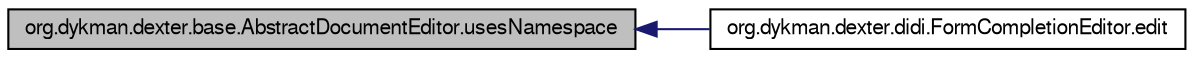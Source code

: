 digraph G
{
  bgcolor="transparent";
  edge [fontname="FreeSans",fontsize=10,labelfontname="FreeSans",labelfontsize=10];
  node [fontname="FreeSans",fontsize=10,shape=record];
  rankdir=LR;
  Node1 [label="org.dykman.dexter.base.AbstractDocumentEditor.usesNamespace",height=0.2,width=0.4,color="black", fillcolor="grey75", style="filled" fontcolor="black"];
  Node1 -> Node2 [dir=back,color="midnightblue",fontsize=10,style="solid",fontname="FreeSans"];
  Node2 [label="org.dykman.dexter.didi.FormCompletionEditor.edit",height=0.2,width=0.4,color="black",URL="$classorg_1_1dykman_1_1dexter_1_1didi_1_1FormCompletionEditor.html#3dd038e332b0f08dbffdc41f699007ec"];
}
